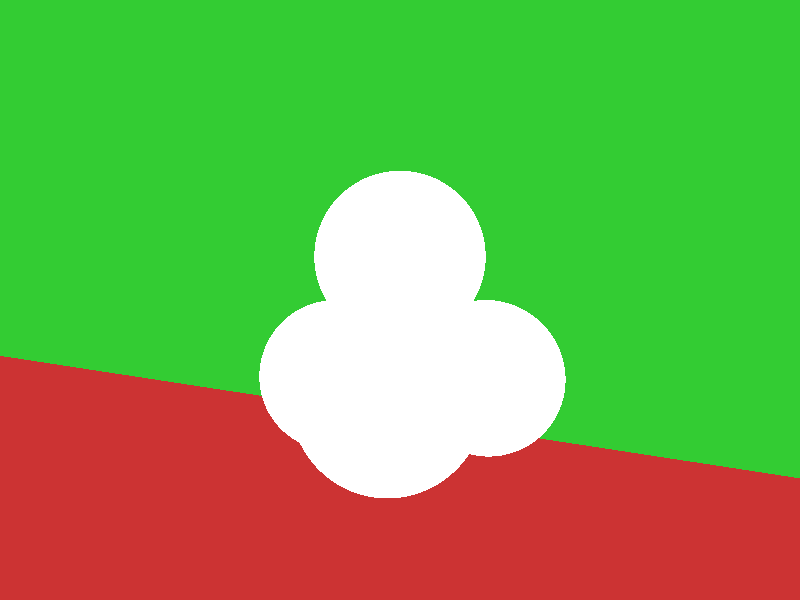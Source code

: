 // cs473, simple color bleeding set up
camera {
  location  <-2, 0, 14>
  up        <0,  1,  0>
  right     <1.333333, 0,  0>
  look_at   <0, 0, 0>
}

light_source {<5, 10, 5> color rgb <1.0, 1.0, 1.0>}

// floor
plane {<0, 1, 0>, -3
  pigment {color rgb <0.8, 0.2, 0.2>}
  finish {ambient 0.1 diffuse 0.8}
  translate <0, -1, 0>
}

// back wall
plane {<0, 0, 1>, -5
  pigment {color rgb <0.2, 0.8, 0.2>}
  finish {ambient 0.1 diffuse 0.8}
  rotate <0, 30, 0>
}

sphere { <2, 1, -3.74305>, 2
  pigment { color rgb <1.0, 1.0, 1.0>}
  finish {ambient 0.1 diffuse 0.8}
  translate <-4, -3, 2>
}

sphere { <6, 1, -3.74305>, 2
  pigment { color rgb <1.0, 1.0, 1.0>}
  finish {ambient 0.1 diffuse 0.8}
  translate <-4, -3, 2>
}

sphere { <4, 1, -0.25695>, 2
  pigment { color rgb <1.0, 1.0, 1.0>}
  finish {ambient 0.2 diffuse 0.8}
  translate <-4, -3, 2>
}

sphere { <4, 4, -2>, 2
  pigment { color rgb <1.0, 1.0, 1.0>}
  finish {ambient 0.1 diffuse 0.8}
  translate <-4, -3, 2>
}